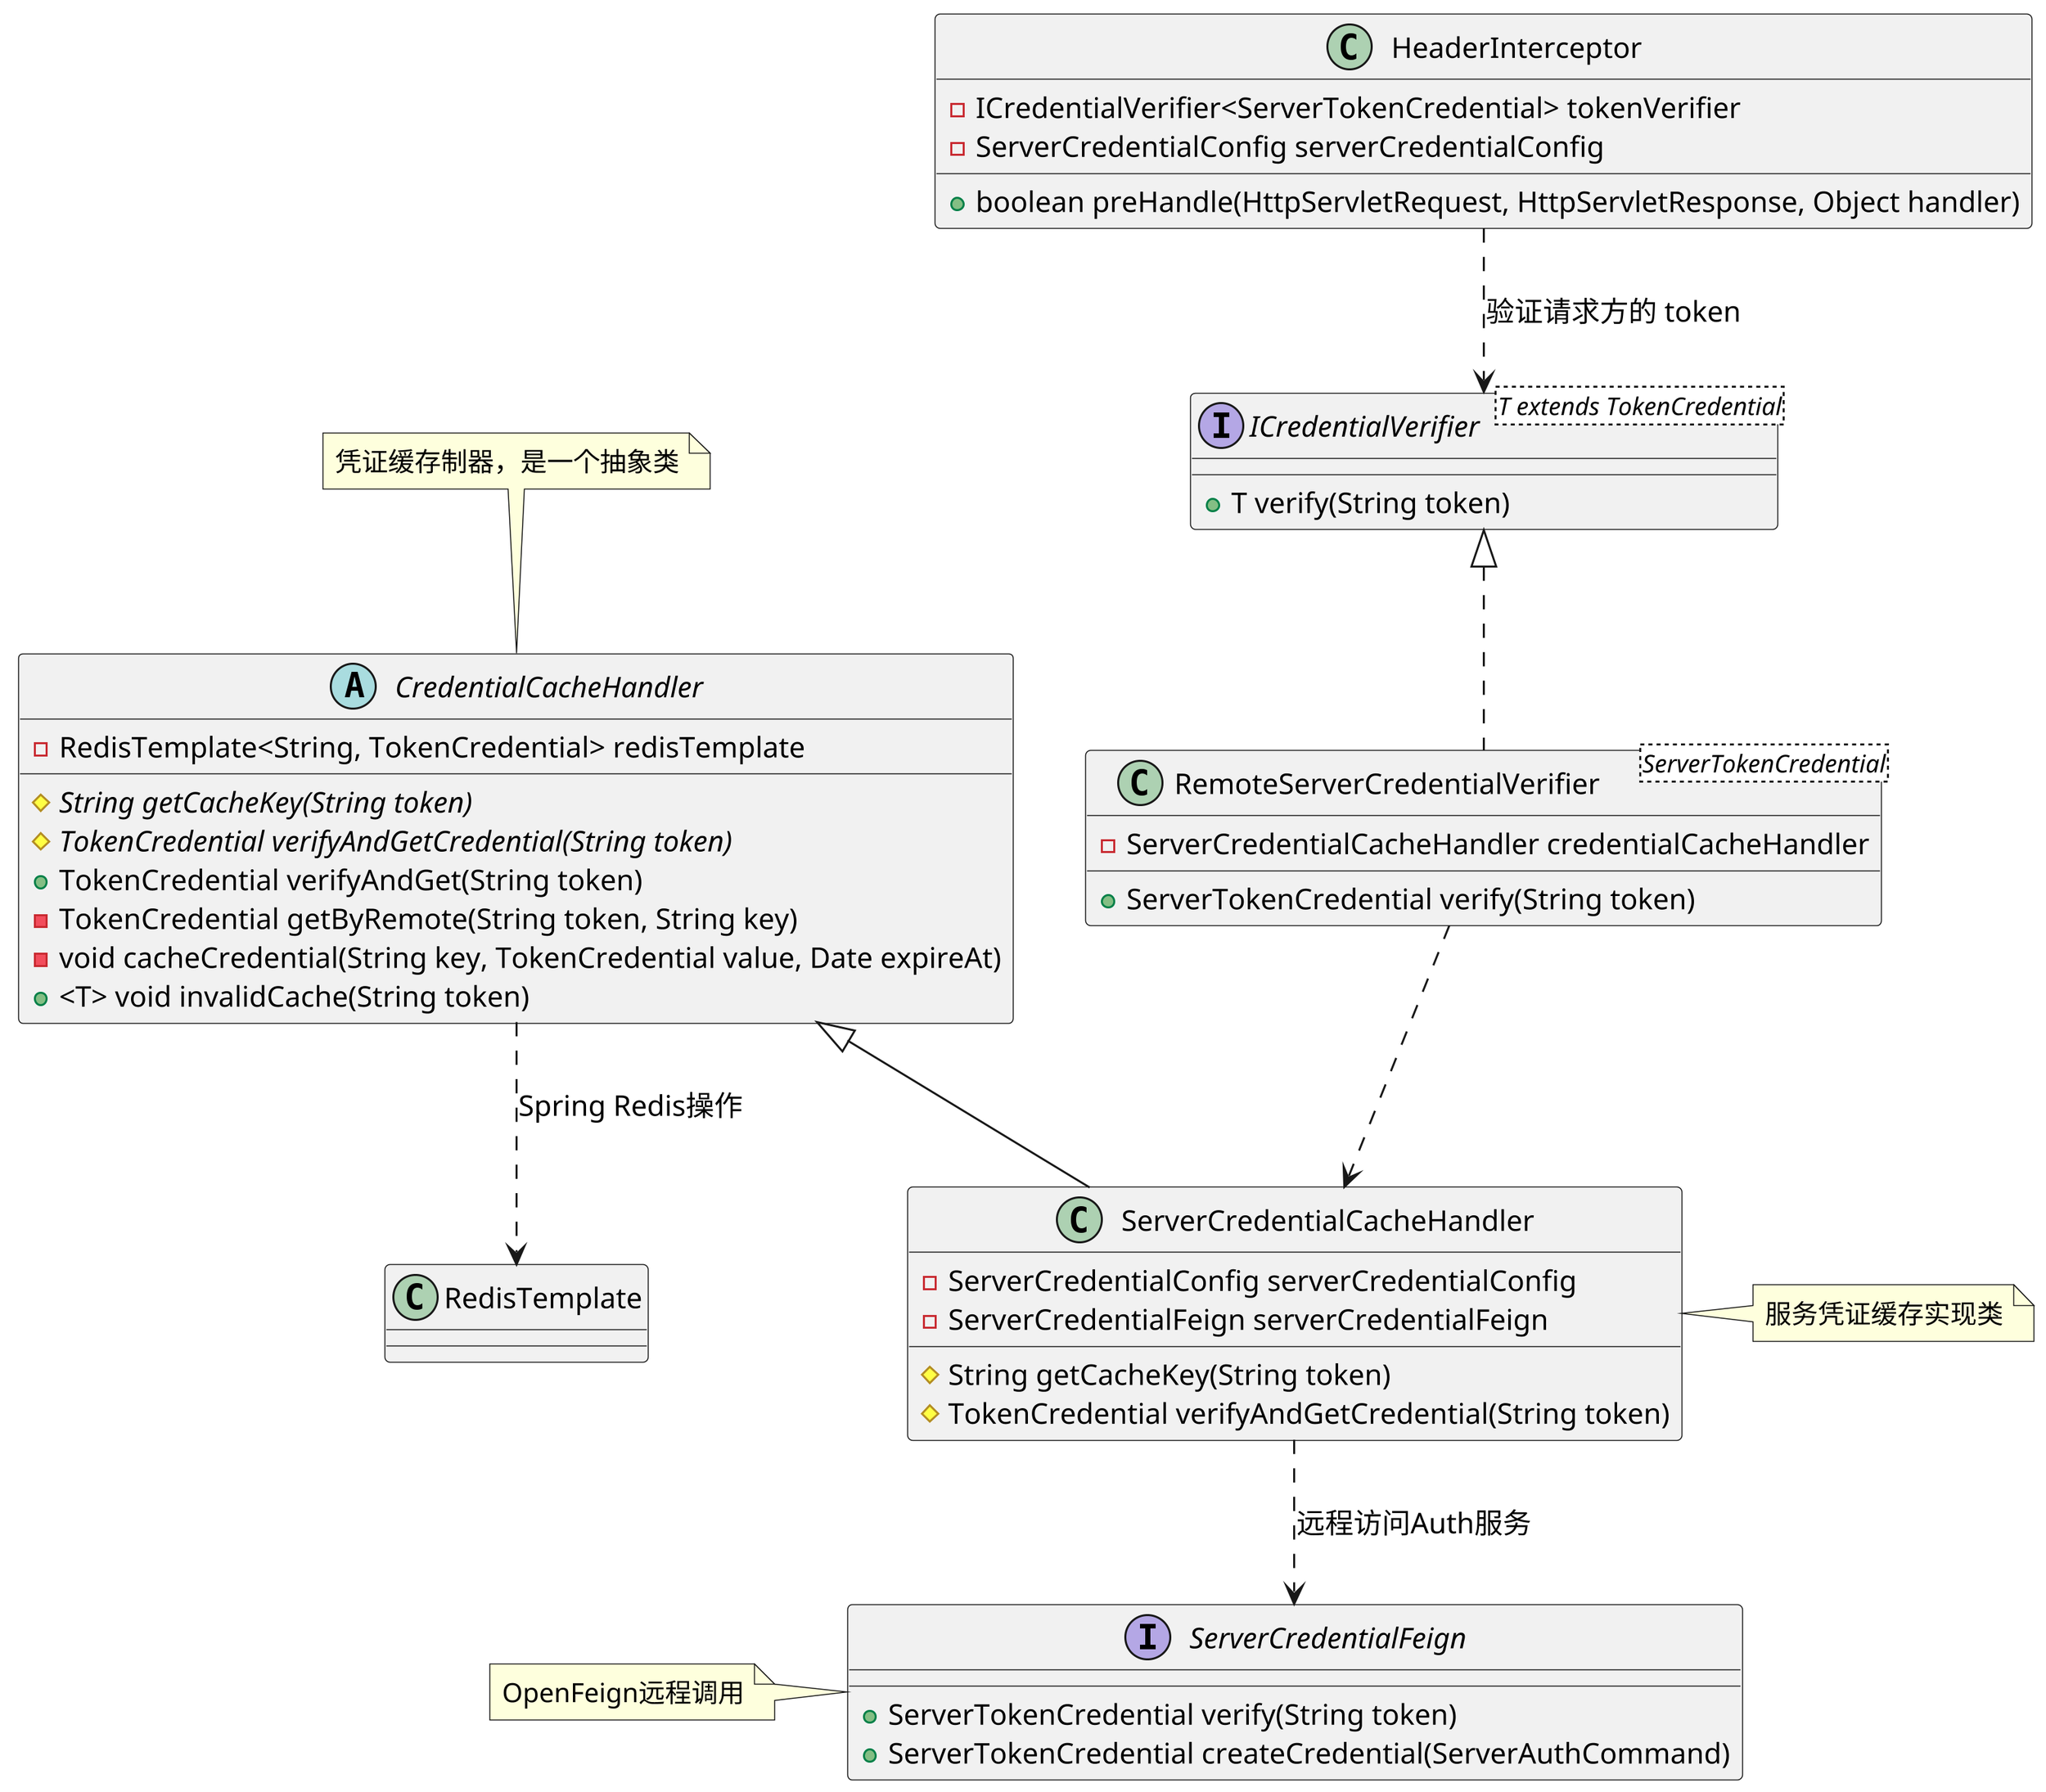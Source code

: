 @startuml
'https://plantuml.com/class-diagram
skinparam shadowing false
skinparam defaultFontName xfonts-wqy
skinparam dpi 300
skinparam activity  {
    DiamondFontSize 14
    ArrowFontSize 14
    FontSize 14
}

class HeaderInterceptor {
    - ICredentialVerifier<ServerTokenCredential> tokenVerifier
    - ServerCredentialConfig serverCredentialConfig
    + boolean preHandle(HttpServletRequest, HttpServletResponse, Object handler)
}
HeaderInterceptor ..> ICredentialVerifier: 验证请求方的 token

abstract class CredentialCacheHandler {
    - RedisTemplate<String, TokenCredential> redisTemplate
    # {abstract} String getCacheKey(String token)
    # {abstract} TokenCredential verifyAndGetCredential(String token)
    + TokenCredential verifyAndGet(String token)
    - TokenCredential getByRemote(String token, String key)
    - void cacheCredential(String key, TokenCredential value, Date expireAt)
    + <T> void invalidCache(String token)
}
note top of CredentialCacheHandler:凭证缓存制器，是一个抽象类
CredentialCacheHandler ..> RedisTemplate: Spring Redis操作
class RedisTemplate

class ServerCredentialCacheHandler extends CredentialCacheHandler {
    - ServerCredentialConfig serverCredentialConfig
    - ServerCredentialFeign serverCredentialFeign
    # String getCacheKey(String token)
    # TokenCredential verifyAndGetCredential(String token)
}
note right of ServerCredentialCacheHandler: 服务凭证缓存实现类
ServerCredentialCacheHandler ..> ServerCredentialFeign: 远程访问Auth服务
interface ServerCredentialFeign {
    + ServerTokenCredential verify(String token)
    + ServerTokenCredential createCredential(ServerAuthCommand)
}
note left of ServerCredentialFeign: OpenFeign远程调用


interface ICredentialVerifier<T extends TokenCredential> {
    + T verify(String token)
}
class RemoteServerCredentialVerifier<ServerTokenCredential> implements ICredentialVerifier {
    - ServerCredentialCacheHandler credentialCacheHandler
    + ServerTokenCredential verify(String token)
}
RemoteServerCredentialVerifier ..> ServerCredentialCacheHandler

@enduml